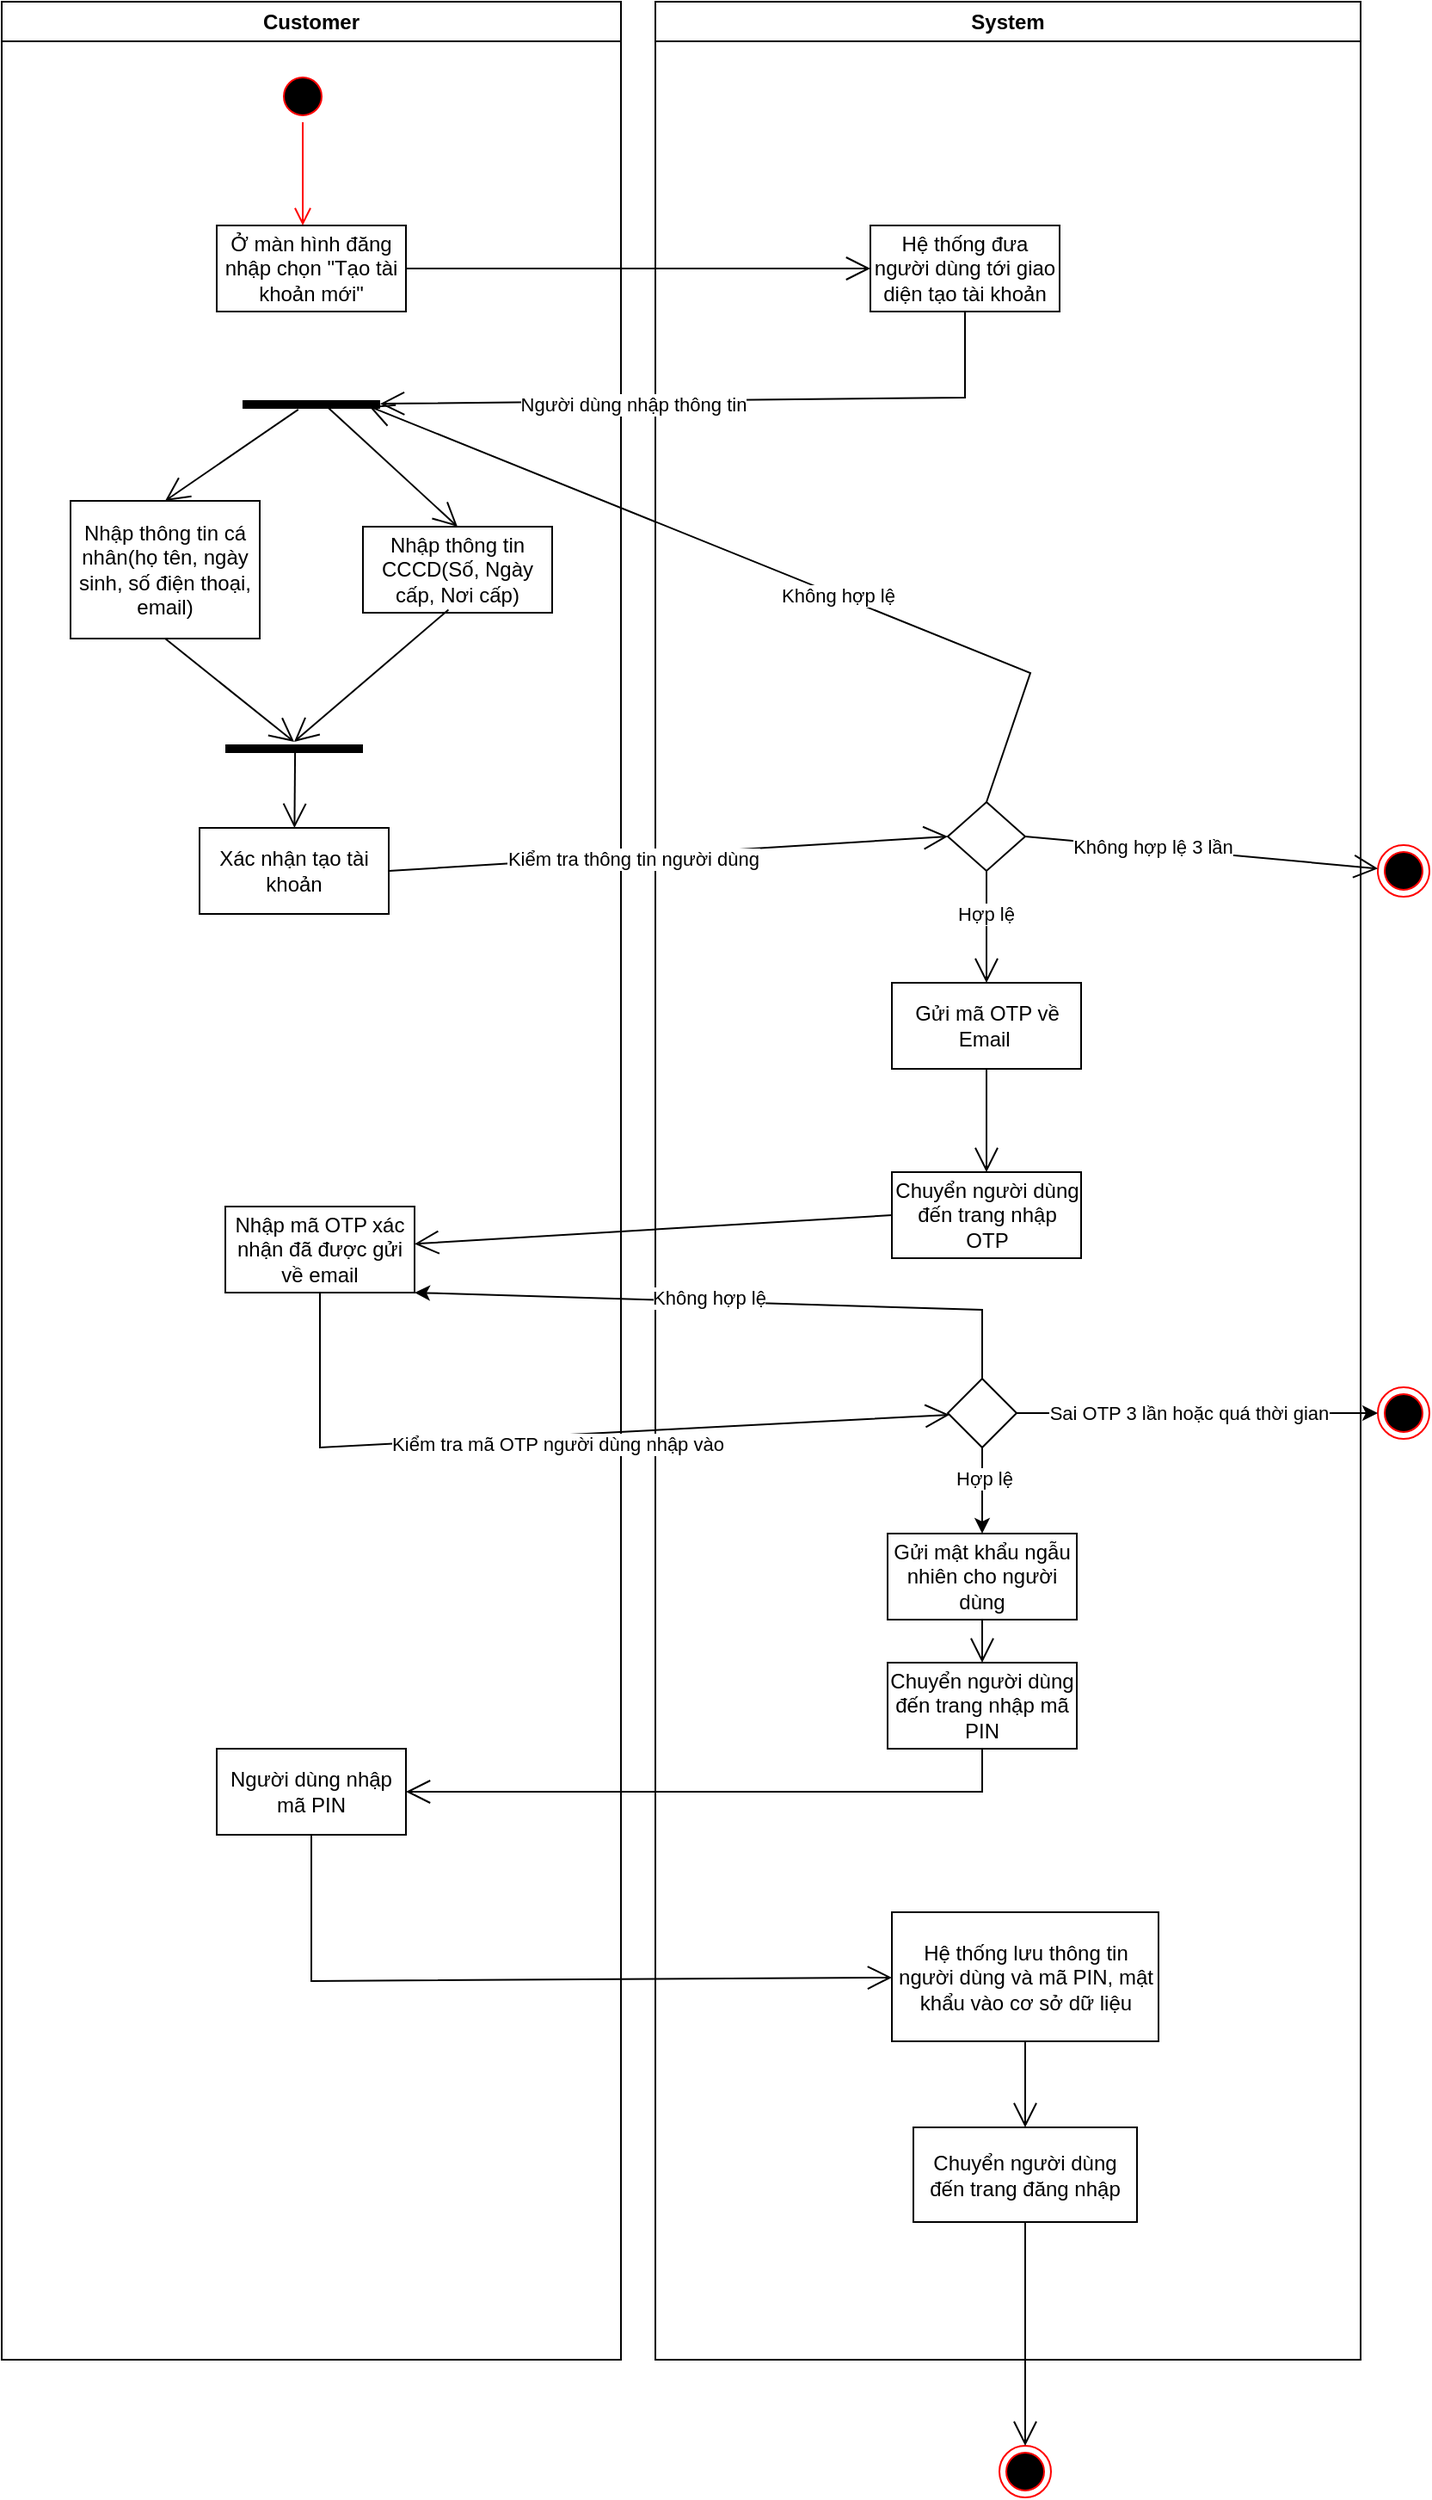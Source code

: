 <mxfile version="26.2.2">
  <diagram name="Tạo tài khoản" id="u1P_3ePGUWCCbRkdSiUf">
    <mxGraphModel dx="1044" dy="626" grid="1" gridSize="10" guides="1" tooltips="1" connect="1" arrows="1" fold="1" page="1" pageScale="1" pageWidth="850" pageHeight="1100" math="0" shadow="0">
      <root>
        <mxCell id="0" />
        <mxCell id="1" parent="0" />
        <mxCell id="lSO46RBm-6VHkHWTXG8e-1" value="Customer" style="swimlane;whiteSpace=wrap;html=1;" parent="1" vertex="1">
          <mxGeometry x="20" y="10" width="360" height="1370" as="geometry" />
        </mxCell>
        <mxCell id="lSO46RBm-6VHkHWTXG8e-3" value="" style="ellipse;html=1;shape=startState;fillColor=#000000;strokeColor=#ff0000;" parent="lSO46RBm-6VHkHWTXG8e-1" vertex="1">
          <mxGeometry x="160" y="40" width="30" height="30" as="geometry" />
        </mxCell>
        <mxCell id="lSO46RBm-6VHkHWTXG8e-4" value="" style="edgeStyle=orthogonalEdgeStyle;html=1;verticalAlign=bottom;endArrow=open;endSize=8;strokeColor=#ff0000;rounded=0;" parent="lSO46RBm-6VHkHWTXG8e-1" source="lSO46RBm-6VHkHWTXG8e-3" edge="1">
          <mxGeometry relative="1" as="geometry">
            <mxPoint x="175" y="130" as="targetPoint" />
          </mxGeometry>
        </mxCell>
        <mxCell id="lSO46RBm-6VHkHWTXG8e-5" value="Ở màn hình đăng nhập chọn &quot;Tạo tài khoản mới&quot;" style="html=1;whiteSpace=wrap;" parent="lSO46RBm-6VHkHWTXG8e-1" vertex="1">
          <mxGeometry x="125" y="130" width="110" height="50" as="geometry" />
        </mxCell>
        <mxCell id="lSO46RBm-6VHkHWTXG8e-10" value="" style="line;strokeWidth=5;fillColor=none;align=left;verticalAlign=middle;spacingTop=-1;spacingLeft=3;spacingRight=3;rotatable=0;labelPosition=right;points=[];portConstraint=eastwest;strokeColor=inherit;" parent="lSO46RBm-6VHkHWTXG8e-1" vertex="1">
          <mxGeometry x="140" y="230" width="80" height="8" as="geometry" />
        </mxCell>
        <mxCell id="lSO46RBm-6VHkHWTXG8e-13" value="Nhập thông tin cá nhân(họ tên, ngày sinh, số điện thoại, email)" style="html=1;whiteSpace=wrap;" parent="lSO46RBm-6VHkHWTXG8e-1" vertex="1">
          <mxGeometry x="40" y="290" width="110" height="80" as="geometry" />
        </mxCell>
        <mxCell id="lSO46RBm-6VHkHWTXG8e-16" value="Nhập thông tin CCCD(Số, Ngày cấp, Nơi cấp)" style="html=1;whiteSpace=wrap;" parent="lSO46RBm-6VHkHWTXG8e-1" vertex="1">
          <mxGeometry x="210" y="305" width="110" height="50" as="geometry" />
        </mxCell>
        <mxCell id="lSO46RBm-6VHkHWTXG8e-18" value="" style="endArrow=open;endFill=1;endSize=12;html=1;rounded=0;exitX=0.405;exitY=0.865;exitDx=0;exitDy=0;exitPerimeter=0;entryX=0.5;entryY=0;entryDx=0;entryDy=0;" parent="lSO46RBm-6VHkHWTXG8e-1" source="lSO46RBm-6VHkHWTXG8e-10" target="lSO46RBm-6VHkHWTXG8e-13" edge="1">
          <mxGeometry width="160" relative="1" as="geometry">
            <mxPoint x="60" y="470" as="sourcePoint" />
            <mxPoint x="220" y="470" as="targetPoint" />
          </mxGeometry>
        </mxCell>
        <mxCell id="lSO46RBm-6VHkHWTXG8e-19" value="" style="endArrow=open;endFill=1;endSize=12;html=1;rounded=0;exitX=0.612;exitY=0.635;exitDx=0;exitDy=0;exitPerimeter=0;entryX=0.5;entryY=0;entryDx=0;entryDy=0;" parent="lSO46RBm-6VHkHWTXG8e-1" source="lSO46RBm-6VHkHWTXG8e-10" target="lSO46RBm-6VHkHWTXG8e-16" edge="1">
          <mxGeometry width="160" relative="1" as="geometry">
            <mxPoint x="140" y="490" as="sourcePoint" />
            <mxPoint x="300" y="490" as="targetPoint" />
          </mxGeometry>
        </mxCell>
        <mxCell id="lSO46RBm-6VHkHWTXG8e-20" value="" style="endArrow=open;endFill=1;endSize=12;html=1;rounded=0;exitX=0.5;exitY=1;exitDx=0;exitDy=0;" parent="lSO46RBm-6VHkHWTXG8e-1" source="lSO46RBm-6VHkHWTXG8e-13" edge="1">
          <mxGeometry width="160" relative="1" as="geometry">
            <mxPoint x="110" y="470" as="sourcePoint" />
            <mxPoint x="170" y="430" as="targetPoint" />
          </mxGeometry>
        </mxCell>
        <mxCell id="lSO46RBm-6VHkHWTXG8e-21" value="" style="endArrow=open;endFill=1;endSize=12;html=1;rounded=0;exitX=0.452;exitY=0.965;exitDx=0;exitDy=0;exitPerimeter=0;" parent="lSO46RBm-6VHkHWTXG8e-1" source="lSO46RBm-6VHkHWTXG8e-16" edge="1">
          <mxGeometry width="160" relative="1" as="geometry">
            <mxPoint x="210" y="530" as="sourcePoint" />
            <mxPoint x="170" y="430" as="targetPoint" />
          </mxGeometry>
        </mxCell>
        <mxCell id="lSO46RBm-6VHkHWTXG8e-22" value="" style="line;strokeWidth=5;fillColor=none;align=left;verticalAlign=middle;spacingTop=-1;spacingLeft=3;spacingRight=3;rotatable=0;labelPosition=right;points=[];portConstraint=eastwest;strokeColor=inherit;" parent="lSO46RBm-6VHkHWTXG8e-1" vertex="1">
          <mxGeometry x="130" y="430" width="80" height="8" as="geometry" />
        </mxCell>
        <mxCell id="lSO46RBm-6VHkHWTXG8e-26" value="Xác nhận tạo tài khoản" style="html=1;whiteSpace=wrap;" parent="lSO46RBm-6VHkHWTXG8e-1" vertex="1">
          <mxGeometry x="115" y="480.0" width="110" height="50" as="geometry" />
        </mxCell>
        <mxCell id="lSO46RBm-6VHkHWTXG8e-23" value="" style="endArrow=open;endFill=1;endSize=12;html=1;rounded=0;exitX=0.507;exitY=0.635;exitDx=0;exitDy=0;exitPerimeter=0;" parent="lSO46RBm-6VHkHWTXG8e-1" source="lSO46RBm-6VHkHWTXG8e-22" target="lSO46RBm-6VHkHWTXG8e-26" edge="1">
          <mxGeometry width="160" relative="1" as="geometry">
            <mxPoint x="90" y="530" as="sourcePoint" />
            <mxPoint x="170" y="490" as="targetPoint" />
          </mxGeometry>
        </mxCell>
        <mxCell id="lSO46RBm-6VHkHWTXG8e-41" value="Nhập mã OTP xác nhận đã được gửi về email" style="html=1;whiteSpace=wrap;" parent="lSO46RBm-6VHkHWTXG8e-1" vertex="1">
          <mxGeometry x="130" y="700" width="110" height="50" as="geometry" />
        </mxCell>
        <mxCell id="lSO46RBm-6VHkHWTXG8e-2" value="System" style="swimlane;whiteSpace=wrap;html=1;" parent="1" vertex="1">
          <mxGeometry x="400" y="10" width="410" height="1370" as="geometry" />
        </mxCell>
        <mxCell id="lSO46RBm-6VHkHWTXG8e-9" value="Hệ thống đưa người dùng tới giao diện tạo tài khoản" style="html=1;whiteSpace=wrap;" parent="lSO46RBm-6VHkHWTXG8e-2" vertex="1">
          <mxGeometry x="125" y="130" width="110" height="50" as="geometry" />
        </mxCell>
        <mxCell id="lSO46RBm-6VHkHWTXG8e-28" value="" style="rhombus;whiteSpace=wrap;html=1;" parent="lSO46RBm-6VHkHWTXG8e-2" vertex="1">
          <mxGeometry x="170" y="465" width="45" height="40" as="geometry" />
        </mxCell>
        <mxCell id="lSO46RBm-6VHkHWTXG8e-33" value="Gửi mã OTP về Email&amp;nbsp;" style="html=1;whiteSpace=wrap;" parent="lSO46RBm-6VHkHWTXG8e-2" vertex="1">
          <mxGeometry x="137.5" y="570" width="110" height="50" as="geometry" />
        </mxCell>
        <mxCell id="lSO46RBm-6VHkHWTXG8e-32" value="" style="endArrow=open;endFill=1;endSize=12;html=1;rounded=0;exitX=0.5;exitY=1;exitDx=0;exitDy=0;" parent="lSO46RBm-6VHkHWTXG8e-2" source="lSO46RBm-6VHkHWTXG8e-28" target="lSO46RBm-6VHkHWTXG8e-33" edge="1">
          <mxGeometry width="160" relative="1" as="geometry">
            <mxPoint x="135" y="560" as="sourcePoint" />
            <mxPoint x="193" y="570" as="targetPoint" />
          </mxGeometry>
        </mxCell>
        <mxCell id="lSO46RBm-6VHkHWTXG8e-34" value="Hợp lệ" style="edgeLabel;html=1;align=center;verticalAlign=middle;resizable=0;points=[];" parent="lSO46RBm-6VHkHWTXG8e-32" vertex="1" connectable="0">
          <mxGeometry x="-0.226" y="-1" relative="1" as="geometry">
            <mxPoint as="offset" />
          </mxGeometry>
        </mxCell>
        <mxCell id="lSO46RBm-6VHkHWTXG8e-39" value="Chuyển người dùng đến trang nhập OTP" style="html=1;whiteSpace=wrap;" parent="lSO46RBm-6VHkHWTXG8e-2" vertex="1">
          <mxGeometry x="137.5" y="680" width="110" height="50" as="geometry" />
        </mxCell>
        <mxCell id="lSO46RBm-6VHkHWTXG8e-38" value="" style="endArrow=open;endFill=1;endSize=12;html=1;rounded=0;exitX=0.5;exitY=1;exitDx=0;exitDy=0;" parent="lSO46RBm-6VHkHWTXG8e-2" source="lSO46RBm-6VHkHWTXG8e-33" target="lSO46RBm-6VHkHWTXG8e-39" edge="1">
          <mxGeometry width="160" relative="1" as="geometry">
            <mxPoint x="-45" y="680" as="sourcePoint" />
            <mxPoint x="-185" y="595" as="targetPoint" />
          </mxGeometry>
        </mxCell>
        <mxCell id="lSO46RBm-6VHkHWTXG8e-43" value="" style="rhombus;whiteSpace=wrap;html=1;" parent="lSO46RBm-6VHkHWTXG8e-2" vertex="1">
          <mxGeometry x="170" y="800" width="40" height="40" as="geometry" />
        </mxCell>
        <mxCell id="lSO46RBm-6VHkHWTXG8e-53" value="Gửi mật khẩu ngẫu nhiên cho người dùng" style="html=1;whiteSpace=wrap;" parent="lSO46RBm-6VHkHWTXG8e-2" vertex="1">
          <mxGeometry x="135" y="890" width="110" height="50" as="geometry" />
        </mxCell>
        <mxCell id="lSO46RBm-6VHkHWTXG8e-47" value="" style="endArrow=classic;html=1;rounded=0;exitX=0.5;exitY=1;exitDx=0;exitDy=0;" parent="lSO46RBm-6VHkHWTXG8e-2" source="lSO46RBm-6VHkHWTXG8e-43" target="lSO46RBm-6VHkHWTXG8e-53" edge="1">
          <mxGeometry width="50" height="50" relative="1" as="geometry">
            <mxPoint x="125" y="920" as="sourcePoint" />
            <mxPoint x="190" y="900" as="targetPoint" />
          </mxGeometry>
        </mxCell>
        <mxCell id="lSO46RBm-6VHkHWTXG8e-48" value="Hợp lệ" style="edgeLabel;html=1;align=center;verticalAlign=middle;resizable=0;points=[];" parent="lSO46RBm-6VHkHWTXG8e-47" vertex="1" connectable="0">
          <mxGeometry x="-0.288" y="1" relative="1" as="geometry">
            <mxPoint as="offset" />
          </mxGeometry>
        </mxCell>
        <mxCell id="lSO46RBm-6VHkHWTXG8e-59" value="Hệ thống lưu thông tin người dùng và mã PIN, mật khẩu vào cơ sở dữ liệu" style="html=1;whiteSpace=wrap;" parent="lSO46RBm-6VHkHWTXG8e-2" vertex="1">
          <mxGeometry x="137.5" y="1110" width="155" height="75" as="geometry" />
        </mxCell>
        <mxCell id="lSO46RBm-6VHkHWTXG8e-62" value="Chuyển người dùng đến trang đăng nhập" style="html=1;whiteSpace=wrap;" parent="lSO46RBm-6VHkHWTXG8e-2" vertex="1">
          <mxGeometry x="150" y="1235" width="130" height="55" as="geometry" />
        </mxCell>
        <mxCell id="lSO46RBm-6VHkHWTXG8e-61" value="" style="endArrow=open;endFill=1;endSize=12;html=1;rounded=0;exitX=0.5;exitY=1;exitDx=0;exitDy=0;" parent="lSO46RBm-6VHkHWTXG8e-2" source="lSO46RBm-6VHkHWTXG8e-59" target="lSO46RBm-6VHkHWTXG8e-62" edge="1">
          <mxGeometry width="160" relative="1" as="geometry">
            <mxPoint x="150" y="1240" as="sourcePoint" />
            <mxPoint x="215" y="1260" as="targetPoint" />
          </mxGeometry>
        </mxCell>
        <mxCell id="lSO46RBm-6VHkHWTXG8e-7" value="" style="endArrow=open;endFill=1;endSize=12;html=1;rounded=0;exitX=1;exitY=0.5;exitDx=0;exitDy=0;" parent="1" source="lSO46RBm-6VHkHWTXG8e-5" target="lSO46RBm-6VHkHWTXG8e-9" edge="1">
          <mxGeometry width="160" relative="1" as="geometry">
            <mxPoint x="260" y="160" as="sourcePoint" />
            <mxPoint x="540" y="165" as="targetPoint" />
          </mxGeometry>
        </mxCell>
        <mxCell id="lSO46RBm-6VHkHWTXG8e-11" value="" style="endArrow=open;endFill=1;endSize=12;html=1;rounded=0;exitX=0.5;exitY=1;exitDx=0;exitDy=0;" parent="1" source="lSO46RBm-6VHkHWTXG8e-9" target="lSO46RBm-6VHkHWTXG8e-10" edge="1">
          <mxGeometry width="160" relative="1" as="geometry">
            <mxPoint x="580" y="230" as="sourcePoint" />
            <mxPoint x="740" y="230" as="targetPoint" />
            <Array as="points">
              <mxPoint x="580" y="240" />
            </Array>
          </mxGeometry>
        </mxCell>
        <mxCell id="lSO46RBm-6VHkHWTXG8e-12" value="Người dùng nhập thông tin" style="edgeLabel;html=1;align=center;verticalAlign=middle;resizable=0;points=[];" parent="lSO46RBm-6VHkHWTXG8e-11" vertex="1" connectable="0">
          <mxGeometry x="0.764" relative="1" as="geometry">
            <mxPoint x="101" y="1" as="offset" />
          </mxGeometry>
        </mxCell>
        <mxCell id="lSO46RBm-6VHkHWTXG8e-27" value="" style="endArrow=open;endFill=1;endSize=12;html=1;rounded=0;exitX=1;exitY=0.5;exitDx=0;exitDy=0;entryX=0;entryY=0.5;entryDx=0;entryDy=0;" parent="1" source="lSO46RBm-6VHkHWTXG8e-26" target="lSO46RBm-6VHkHWTXG8e-28" edge="1">
          <mxGeometry width="160" relative="1" as="geometry">
            <mxPoint x="420" y="510" as="sourcePoint" />
            <mxPoint x="580" y="515" as="targetPoint" />
          </mxGeometry>
        </mxCell>
        <mxCell id="lSO46RBm-6VHkHWTXG8e-29" value="Kiểm tra thông tin người dùng" style="edgeLabel;html=1;align=center;verticalAlign=middle;resizable=0;points=[];" parent="lSO46RBm-6VHkHWTXG8e-27" vertex="1" connectable="0">
          <mxGeometry x="-0.128" y="-1" relative="1" as="geometry">
            <mxPoint as="offset" />
          </mxGeometry>
        </mxCell>
        <mxCell id="lSO46RBm-6VHkHWTXG8e-30" value="" style="endArrow=open;endFill=1;endSize=12;html=1;rounded=0;exitX=0.5;exitY=0;exitDx=0;exitDy=0;entryX=0.92;entryY=0.635;entryDx=0;entryDy=0;entryPerimeter=0;" parent="1" source="lSO46RBm-6VHkHWTXG8e-28" target="lSO46RBm-6VHkHWTXG8e-10" edge="1">
          <mxGeometry width="160" relative="1" as="geometry">
            <mxPoint x="520" y="430" as="sourcePoint" />
            <mxPoint x="680" y="430" as="targetPoint" />
            <Array as="points">
              <mxPoint x="618" y="400" />
            </Array>
          </mxGeometry>
        </mxCell>
        <mxCell id="lSO46RBm-6VHkHWTXG8e-31" value="Không hợp lệ" style="edgeLabel;html=1;align=center;verticalAlign=middle;resizable=0;points=[];" parent="lSO46RBm-6VHkHWTXG8e-30" vertex="1" connectable="0">
          <mxGeometry x="-0.186" y="-1" relative="1" as="geometry">
            <mxPoint y="1" as="offset" />
          </mxGeometry>
        </mxCell>
        <mxCell id="lSO46RBm-6VHkHWTXG8e-36" value="" style="ellipse;html=1;shape=endState;fillColor=#000000;strokeColor=#ff0000;" parent="1" vertex="1">
          <mxGeometry x="820" y="500" width="30" height="30" as="geometry" />
        </mxCell>
        <mxCell id="lSO46RBm-6VHkHWTXG8e-35" value="" style="endArrow=open;endFill=1;endSize=12;html=1;rounded=0;exitX=1;exitY=0.5;exitDx=0;exitDy=0;" parent="1" source="lSO46RBm-6VHkHWTXG8e-28" target="lSO46RBm-6VHkHWTXG8e-36" edge="1">
          <mxGeometry width="160" relative="1" as="geometry">
            <mxPoint x="650" y="520" as="sourcePoint" />
            <mxPoint x="740" y="515" as="targetPoint" />
          </mxGeometry>
        </mxCell>
        <mxCell id="lSO46RBm-6VHkHWTXG8e-37" value="Không hợp lệ 3 lần" style="edgeLabel;html=1;align=center;verticalAlign=middle;resizable=0;points=[];" parent="lSO46RBm-6VHkHWTXG8e-35" vertex="1" connectable="0">
          <mxGeometry x="-0.286" y="1" relative="1" as="geometry">
            <mxPoint as="offset" />
          </mxGeometry>
        </mxCell>
        <mxCell id="lSO46RBm-6VHkHWTXG8e-40" value="" style="endArrow=open;endFill=1;endSize=12;html=1;rounded=0;exitX=0;exitY=0.5;exitDx=0;exitDy=0;" parent="1" source="lSO46RBm-6VHkHWTXG8e-39" target="lSO46RBm-6VHkHWTXG8e-41" edge="1">
          <mxGeometry width="160" relative="1" as="geometry">
            <mxPoint x="600" y="840" as="sourcePoint" />
            <mxPoint x="230" y="730" as="targetPoint" />
          </mxGeometry>
        </mxCell>
        <mxCell id="lSO46RBm-6VHkHWTXG8e-42" value="" style="endArrow=open;endFill=1;endSize=12;html=1;rounded=0;exitX=0.5;exitY=1;exitDx=0;exitDy=0;" parent="1" source="lSO46RBm-6VHkHWTXG8e-41" target="lSO46RBm-6VHkHWTXG8e-43" edge="1">
          <mxGeometry width="160" relative="1" as="geometry">
            <mxPoint x="210" y="840" as="sourcePoint" />
            <mxPoint x="620" y="840" as="targetPoint" />
            <Array as="points">
              <mxPoint x="205" y="850" />
            </Array>
          </mxGeometry>
        </mxCell>
        <mxCell id="lSO46RBm-6VHkHWTXG8e-44" value="Kiểm tra mã OTP người dùng nhập vào" style="edgeLabel;html=1;align=center;verticalAlign=middle;resizable=0;points=[];" parent="lSO46RBm-6VHkHWTXG8e-42" vertex="1" connectable="0">
          <mxGeometry x="-0.383" relative="1" as="geometry">
            <mxPoint x="87" as="offset" />
          </mxGeometry>
        </mxCell>
        <mxCell id="lSO46RBm-6VHkHWTXG8e-45" value="" style="endArrow=classic;html=1;rounded=0;exitX=0.5;exitY=0;exitDx=0;exitDy=0;entryX=1;entryY=1;entryDx=0;entryDy=0;" parent="1" source="lSO46RBm-6VHkHWTXG8e-43" target="lSO46RBm-6VHkHWTXG8e-41" edge="1">
          <mxGeometry width="50" height="50" relative="1" as="geometry">
            <mxPoint x="540" y="970" as="sourcePoint" />
            <mxPoint x="590" y="920" as="targetPoint" />
            <Array as="points">
              <mxPoint x="590" y="770" />
            </Array>
          </mxGeometry>
        </mxCell>
        <mxCell id="lSO46RBm-6VHkHWTXG8e-46" value="Không hợp lệ" style="edgeLabel;html=1;align=center;verticalAlign=middle;resizable=0;points=[];" parent="lSO46RBm-6VHkHWTXG8e-45" vertex="1" connectable="0">
          <mxGeometry x="0.075" y="-2" relative="1" as="geometry">
            <mxPoint as="offset" />
          </mxGeometry>
        </mxCell>
        <mxCell id="lSO46RBm-6VHkHWTXG8e-51" value="" style="ellipse;html=1;shape=endState;fillColor=#000000;strokeColor=#ff0000;" parent="1" vertex="1">
          <mxGeometry x="820" y="815" width="30" height="30" as="geometry" />
        </mxCell>
        <mxCell id="lSO46RBm-6VHkHWTXG8e-49" value="" style="endArrow=classic;html=1;rounded=0;exitX=1;exitY=0.5;exitDx=0;exitDy=0;" parent="1" source="lSO46RBm-6VHkHWTXG8e-43" target="lSO46RBm-6VHkHWTXG8e-51" edge="1">
          <mxGeometry width="50" height="50" relative="1" as="geometry">
            <mxPoint x="515" y="1020" as="sourcePoint" />
            <mxPoint x="795" y="830" as="targetPoint" />
          </mxGeometry>
        </mxCell>
        <mxCell id="lSO46RBm-6VHkHWTXG8e-50" value="Sai OTP 3 lần hoặc quá thời gian" style="edgeLabel;html=1;align=center;verticalAlign=middle;resizable=0;points=[];" parent="lSO46RBm-6VHkHWTXG8e-49" vertex="1" connectable="0">
          <mxGeometry x="-0.414" relative="1" as="geometry">
            <mxPoint x="38" as="offset" />
          </mxGeometry>
        </mxCell>
        <mxCell id="lSO46RBm-6VHkHWTXG8e-55" value="Chuyển người dùng đến trang nhập mã PIN" style="html=1;whiteSpace=wrap;" parent="1" vertex="1">
          <mxGeometry x="535" y="975" width="110" height="50" as="geometry" />
        </mxCell>
        <mxCell id="lSO46RBm-6VHkHWTXG8e-54" value="" style="endArrow=open;endFill=1;endSize=12;html=1;rounded=0;exitX=0.5;exitY=1;exitDx=0;exitDy=0;" parent="1" source="lSO46RBm-6VHkHWTXG8e-53" target="lSO46RBm-6VHkHWTXG8e-55" edge="1">
          <mxGeometry width="160" relative="1" as="geometry">
            <mxPoint x="510" y="1020" as="sourcePoint" />
            <mxPoint x="590" y="1000" as="targetPoint" />
          </mxGeometry>
        </mxCell>
        <mxCell id="lSO46RBm-6VHkHWTXG8e-57" value="Người dùng nhập mã PIN" style="html=1;whiteSpace=wrap;" parent="1" vertex="1">
          <mxGeometry x="145" y="1025" width="110" height="50" as="geometry" />
        </mxCell>
        <mxCell id="lSO46RBm-6VHkHWTXG8e-56" value="" style="endArrow=open;endFill=1;endSize=12;html=1;rounded=0;exitX=0.5;exitY=1;exitDx=0;exitDy=0;" parent="1" source="lSO46RBm-6VHkHWTXG8e-55" target="lSO46RBm-6VHkHWTXG8e-57" edge="1">
          <mxGeometry width="160" relative="1" as="geometry">
            <mxPoint x="230" y="950" as="sourcePoint" />
            <mxPoint x="200" y="1050" as="targetPoint" />
            <Array as="points">
              <mxPoint x="590" y="1050" />
            </Array>
          </mxGeometry>
        </mxCell>
        <mxCell id="lSO46RBm-6VHkHWTXG8e-58" value="" style="endArrow=open;endFill=1;endSize=12;html=1;rounded=0;exitX=0.5;exitY=1;exitDx=0;exitDy=0;" parent="1" source="lSO46RBm-6VHkHWTXG8e-57" target="lSO46RBm-6VHkHWTXG8e-59" edge="1">
          <mxGeometry width="160" relative="1" as="geometry">
            <mxPoint x="200" y="1200" as="sourcePoint" />
            <mxPoint x="600" y="1160" as="targetPoint" />
            <Array as="points">
              <mxPoint x="200" y="1160" />
            </Array>
          </mxGeometry>
        </mxCell>
        <mxCell id="lSO46RBm-6VHkHWTXG8e-64" value="" style="ellipse;html=1;shape=endState;fillColor=#000000;strokeColor=#ff0000;" parent="1" vertex="1">
          <mxGeometry x="600" y="1430" width="30" height="30" as="geometry" />
        </mxCell>
        <mxCell id="lSO46RBm-6VHkHWTXG8e-63" value="" style="endArrow=open;endFill=1;endSize=12;html=1;rounded=0;exitX=0.5;exitY=1;exitDx=0;exitDy=0;" parent="1" source="lSO46RBm-6VHkHWTXG8e-62" target="lSO46RBm-6VHkHWTXG8e-64" edge="1">
          <mxGeometry width="160" relative="1" as="geometry">
            <mxPoint x="620" y="1340" as="sourcePoint" />
            <mxPoint x="615" y="1410" as="targetPoint" />
          </mxGeometry>
        </mxCell>
      </root>
    </mxGraphModel>
  </diagram>
</mxfile>
